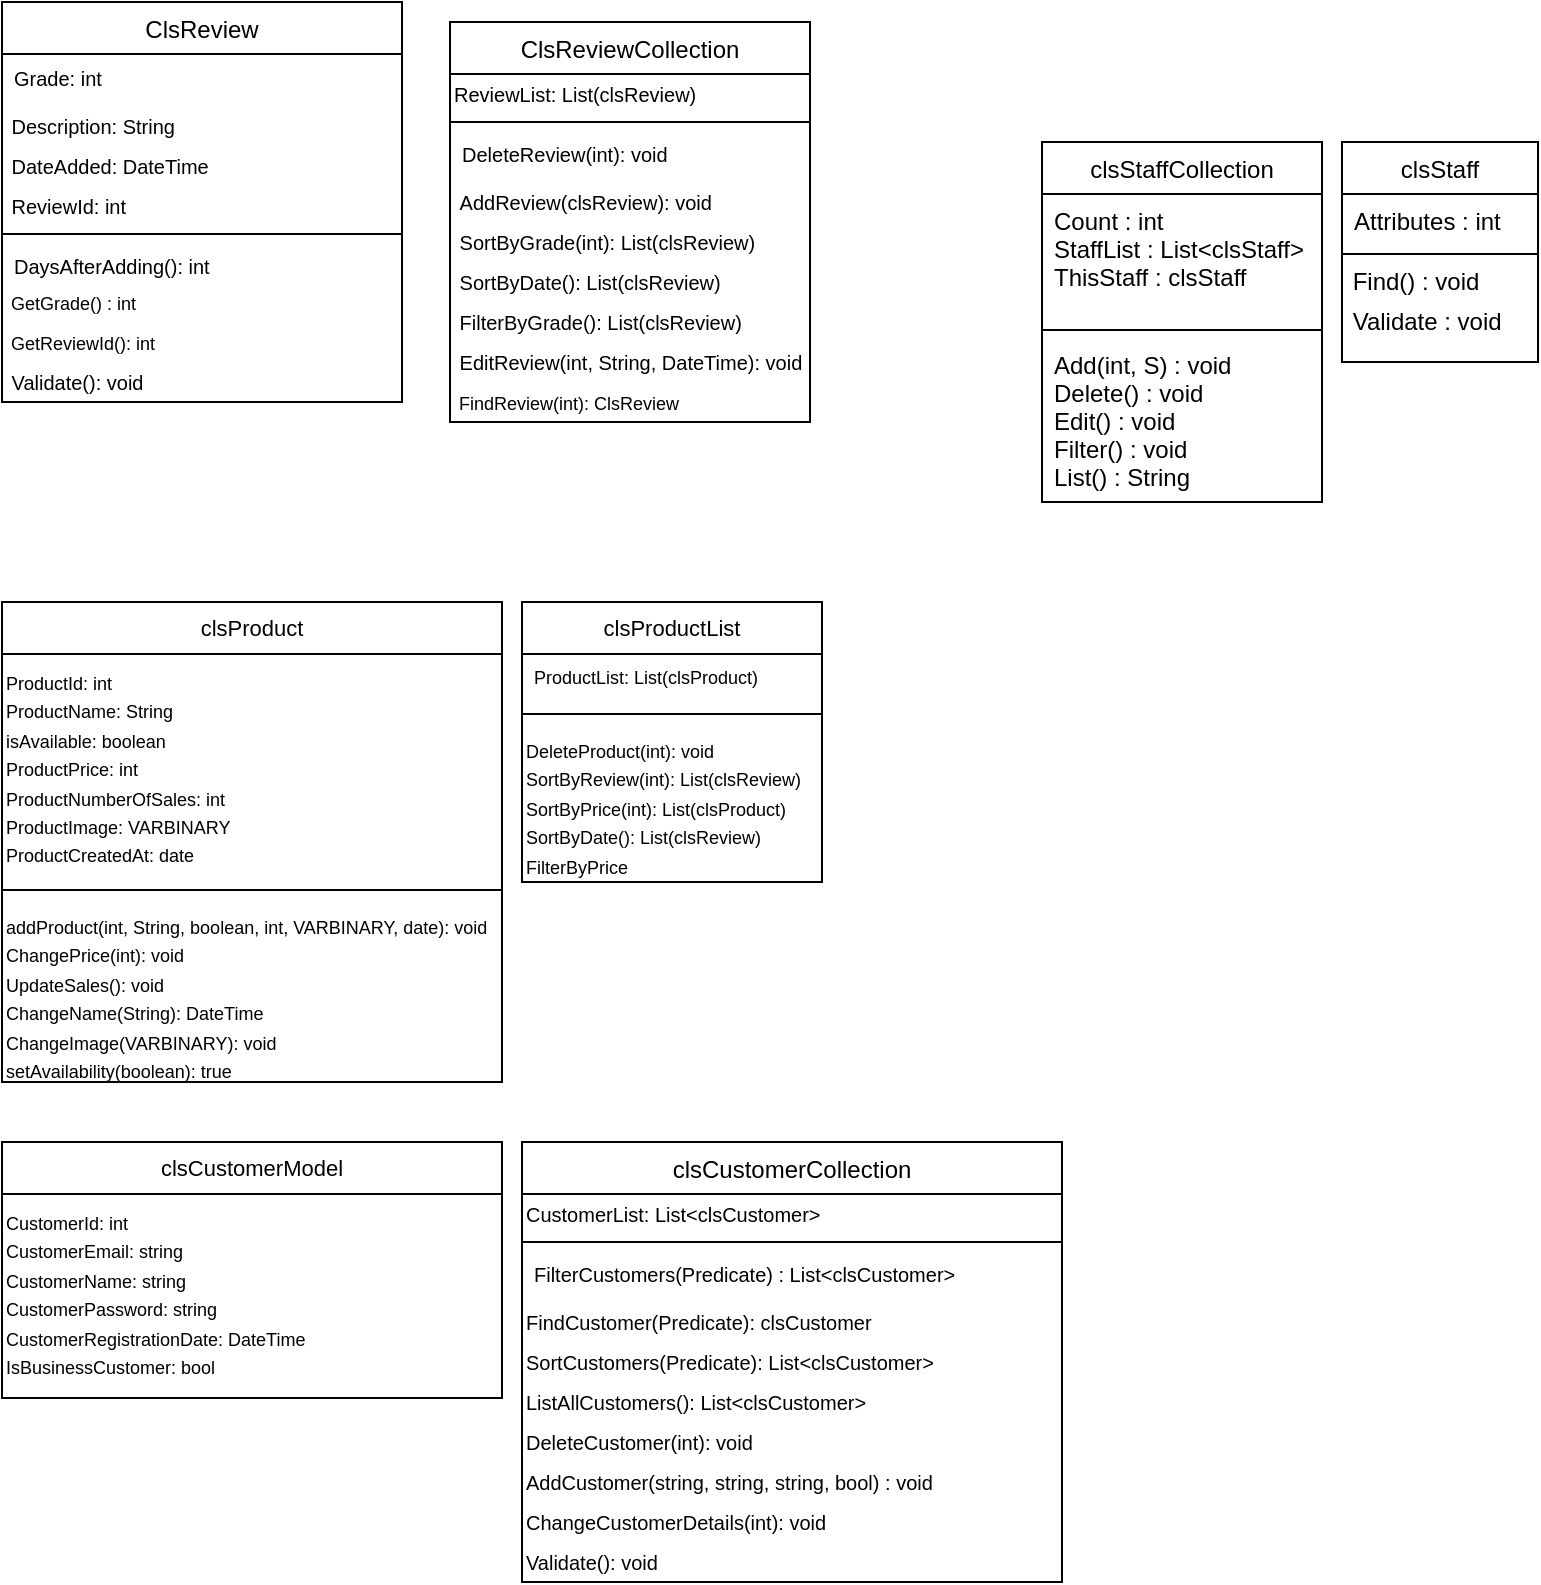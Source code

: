 <mxfile version="12.7.3" type="device"><diagram id="C5RBs43oDa-KdzZeNtuy" name="Page-1"><mxGraphModel dx="2060" dy="1137" grid="1" gridSize="10" guides="1" tooltips="1" connect="1" arrows="1" fold="1" page="1" pageScale="1" pageWidth="827" pageHeight="1169" math="0" shadow="0"><root><mxCell id="WIyWlLk6GJQsqaUBKTNV-0"/><mxCell id="WIyWlLk6GJQsqaUBKTNV-1" parent="WIyWlLk6GJQsqaUBKTNV-0"/><mxCell id="zkfFHV4jXpPFQw0GAbJ--0" value="clsStaffCollection" style="swimlane;fontStyle=0;align=center;verticalAlign=top;childLayout=stackLayout;horizontal=1;startSize=26;horizontalStack=0;resizeParent=1;resizeLast=0;collapsible=1;marginBottom=0;rounded=0;shadow=0;strokeWidth=1;" parent="WIyWlLk6GJQsqaUBKTNV-1" vertex="1"><mxGeometry x="530" y="130" width="140" height="180" as="geometry"><mxRectangle x="230" y="140" width="160" height="26" as="alternateBounds"/></mxGeometry></mxCell><mxCell id="zkfFHV4jXpPFQw0GAbJ--2" value="Count : int&#10;StaffList : List&lt;clsStaff&gt;&#10;ThisStaff : clsStaff" style="text;align=left;verticalAlign=top;spacingLeft=4;spacingRight=4;overflow=hidden;rotatable=0;points=[[0,0.5],[1,0.5]];portConstraint=eastwest;rounded=0;shadow=0;html=0;" parent="zkfFHV4jXpPFQw0GAbJ--0" vertex="1"><mxGeometry y="26" width="140" height="64" as="geometry"/></mxCell><mxCell id="zkfFHV4jXpPFQw0GAbJ--4" value="" style="line;html=1;strokeWidth=1;align=left;verticalAlign=middle;spacingTop=-1;spacingLeft=3;spacingRight=3;rotatable=0;labelPosition=right;points=[];portConstraint=eastwest;" parent="zkfFHV4jXpPFQw0GAbJ--0" vertex="1"><mxGeometry y="90" width="140" height="8" as="geometry"/></mxCell><mxCell id="zkfFHV4jXpPFQw0GAbJ--5" value="Add(int, S) : void&#10;Delete() : void&#10;Edit() : void&#10;Filter() : void&#10;List() : String" style="text;align=left;verticalAlign=top;spacingLeft=4;spacingRight=4;overflow=hidden;rotatable=0;points=[[0,0.5],[1,0.5]];portConstraint=eastwest;" parent="zkfFHV4jXpPFQw0GAbJ--0" vertex="1"><mxGeometry y="98" width="140" height="82" as="geometry"/></mxCell><mxCell id="zr9I7Tr6pkjSFJ7Eo5gw-0" style="edgeStyle=orthogonalEdgeStyle;rounded=0;orthogonalLoop=1;jettySize=auto;html=1;exitX=1;exitY=0.5;exitDx=0;exitDy=0;" parent="zkfFHV4jXpPFQw0GAbJ--0" source="zkfFHV4jXpPFQw0GAbJ--2" target="zkfFHV4jXpPFQw0GAbJ--2" edge="1"><mxGeometry relative="1" as="geometry"/></mxCell><mxCell id="zr9I7Tr6pkjSFJ7Eo5gw-1" style="edgeStyle=orthogonalEdgeStyle;rounded=0;orthogonalLoop=1;jettySize=auto;html=1;exitX=1;exitY=0.5;exitDx=0;exitDy=0;" parent="zkfFHV4jXpPFQw0GAbJ--0" source="zkfFHV4jXpPFQw0GAbJ--5" target="zkfFHV4jXpPFQw0GAbJ--5" edge="1"><mxGeometry relative="1" as="geometry"/></mxCell><mxCell id="zkfFHV4jXpPFQw0GAbJ--17" value="clsStaff" style="swimlane;fontStyle=0;align=center;verticalAlign=top;childLayout=stackLayout;horizontal=1;startSize=26;horizontalStack=0;resizeParent=1;resizeLast=0;collapsible=1;marginBottom=0;rounded=0;shadow=0;strokeWidth=1;" parent="WIyWlLk6GJQsqaUBKTNV-1" vertex="1"><mxGeometry x="680" y="130" width="98" height="110" as="geometry"><mxRectangle x="550" y="140" width="160" height="26" as="alternateBounds"/></mxGeometry></mxCell><mxCell id="zkfFHV4jXpPFQw0GAbJ--19" value="Attributes : int" style="text;align=left;verticalAlign=top;spacingLeft=4;spacingRight=4;overflow=hidden;rotatable=0;points=[[0,0.5],[1,0.5]];portConstraint=eastwest;rounded=0;shadow=0;html=0;" parent="zkfFHV4jXpPFQw0GAbJ--17" vertex="1"><mxGeometry y="26" width="98" height="26" as="geometry"/></mxCell><mxCell id="zkfFHV4jXpPFQw0GAbJ--23" value="" style="line;html=1;strokeWidth=1;align=left;verticalAlign=middle;spacingTop=-1;spacingLeft=3;spacingRight=3;rotatable=0;labelPosition=right;points=[];portConstraint=eastwest;" parent="zkfFHV4jXpPFQw0GAbJ--17" vertex="1"><mxGeometry y="52" width="98" height="8" as="geometry"/></mxCell><mxCell id="5dhsF2KvYgqkiXQO9fp8-1" value="&amp;nbsp;Find() : void" style="text;html=1;strokeColor=none;fillColor=none;align=left;verticalAlign=middle;whiteSpace=wrap;rounded=0;" parent="zkfFHV4jXpPFQw0GAbJ--17" vertex="1"><mxGeometry y="60" width="98" height="20" as="geometry"/></mxCell><mxCell id="5dhsF2KvYgqkiXQO9fp8-2" value="&amp;nbsp;Validate : void" style="text;html=1;strokeColor=none;fillColor=none;align=left;verticalAlign=middle;whiteSpace=wrap;rounded=0;" parent="zkfFHV4jXpPFQw0GAbJ--17" vertex="1"><mxGeometry y="80" width="98" height="20" as="geometry"/></mxCell><mxCell id="zr9I7Tr6pkjSFJ7Eo5gw-5" value="ClsReview" style="swimlane;fontStyle=0;align=center;verticalAlign=top;childLayout=stackLayout;horizontal=1;startSize=26;horizontalStack=0;resizeParent=1;resizeParentMax=0;resizeLast=0;collapsible=1;marginBottom=0;" parent="WIyWlLk6GJQsqaUBKTNV-1" vertex="1"><mxGeometry x="10" y="60" width="200" height="200" as="geometry"/></mxCell><mxCell id="zr9I7Tr6pkjSFJ7Eo5gw-6" value="Grade: int&#10;" style="text;strokeColor=none;fillColor=none;align=left;verticalAlign=top;spacingLeft=4;spacingRight=4;overflow=hidden;rotatable=0;points=[[0,0.5],[1,0.5]];portConstraint=eastwest;fontSize=10;" parent="zr9I7Tr6pkjSFJ7Eo5gw-5" vertex="1"><mxGeometry y="26" width="200" height="26" as="geometry"/></mxCell><mxCell id="zr9I7Tr6pkjSFJ7Eo5gw-10" value="&amp;nbsp;Description: String" style="text;html=1;strokeColor=none;fillColor=none;align=left;verticalAlign=middle;whiteSpace=wrap;rounded=0;fontSize=10;" parent="zr9I7Tr6pkjSFJ7Eo5gw-5" vertex="1"><mxGeometry y="52" width="200" height="20" as="geometry"/></mxCell><mxCell id="zr9I7Tr6pkjSFJ7Eo5gw-11" value="&amp;nbsp;DateAdded: DateTime" style="text;html=1;strokeColor=none;fillColor=none;align=left;verticalAlign=middle;whiteSpace=wrap;rounded=0;fontSize=10;" parent="zr9I7Tr6pkjSFJ7Eo5gw-5" vertex="1"><mxGeometry y="72" width="200" height="20" as="geometry"/></mxCell><mxCell id="zr9I7Tr6pkjSFJ7Eo5gw-13" value="&amp;nbsp;ReviewId: int" style="text;html=1;strokeColor=none;fillColor=none;align=left;verticalAlign=middle;whiteSpace=wrap;rounded=0;fontSize=10;" parent="zr9I7Tr6pkjSFJ7Eo5gw-5" vertex="1"><mxGeometry y="92" width="200" height="20" as="geometry"/></mxCell><mxCell id="zr9I7Tr6pkjSFJ7Eo5gw-7" value="" style="line;strokeWidth=1;fillColor=none;align=left;verticalAlign=middle;spacingTop=-1;spacingLeft=3;spacingRight=3;rotatable=0;labelPosition=right;points=[];portConstraint=eastwest;" parent="zr9I7Tr6pkjSFJ7Eo5gw-5" vertex="1"><mxGeometry y="112" width="200" height="8" as="geometry"/></mxCell><mxCell id="zr9I7Tr6pkjSFJ7Eo5gw-8" value="DaysAfterAdding(): int" style="text;strokeColor=none;fillColor=none;align=left;verticalAlign=top;spacingLeft=4;spacingRight=4;overflow=hidden;rotatable=0;points=[[0,0.5],[1,0.5]];portConstraint=eastwest;fontSize=10;" parent="zr9I7Tr6pkjSFJ7Eo5gw-5" vertex="1"><mxGeometry y="120" width="200" height="20" as="geometry"/></mxCell><mxCell id="zr9I7Tr6pkjSFJ7Eo5gw-31" value="&lt;font style=&quot;font-size: 9px&quot;&gt;&amp;nbsp;GetGrade() : int&lt;/font&gt;" style="text;html=1;strokeColor=none;fillColor=none;align=left;verticalAlign=middle;whiteSpace=wrap;rounded=0;fontSize=12;" parent="zr9I7Tr6pkjSFJ7Eo5gw-5" vertex="1"><mxGeometry y="140" width="200" height="20" as="geometry"/></mxCell><mxCell id="zr9I7Tr6pkjSFJ7Eo5gw-32" value="&lt;font style=&quot;font-size: 9px&quot;&gt;&amp;nbsp;GetReviewId(): int&lt;br&gt;&lt;/font&gt;" style="text;html=1;strokeColor=none;fillColor=none;align=left;verticalAlign=middle;whiteSpace=wrap;rounded=0;fontSize=12;" parent="zr9I7Tr6pkjSFJ7Eo5gw-5" vertex="1"><mxGeometry y="160" width="200" height="20" as="geometry"/></mxCell><mxCell id="rpGWQLYKD86WexoY4fji-0" value="&lt;span style=&quot;font-size: x-small&quot;&gt;&amp;nbsp;Validate(): void&lt;/span&gt;" style="text;html=1;strokeColor=none;fillColor=none;align=left;verticalAlign=middle;whiteSpace=wrap;rounded=0;" parent="zr9I7Tr6pkjSFJ7Eo5gw-5" vertex="1"><mxGeometry y="180" width="200" height="20" as="geometry"/></mxCell><mxCell id="zr9I7Tr6pkjSFJ7Eo5gw-20" value="ClsReviewCollection" style="swimlane;fontStyle=0;align=center;verticalAlign=top;childLayout=stackLayout;horizontal=1;startSize=26;horizontalStack=0;resizeParent=1;resizeParentMax=0;resizeLast=0;collapsible=1;marginBottom=0;fontSize=12;" parent="WIyWlLk6GJQsqaUBKTNV-1" vertex="1"><mxGeometry x="234" y="70" width="180" height="200" as="geometry"/></mxCell><mxCell id="zr9I7Tr6pkjSFJ7Eo5gw-24" value="&lt;span style=&quot;white-space: nowrap; font-size: 10px;&quot;&gt;ReviewList: List(clsReview)&lt;/span&gt;" style="text;html=1;strokeColor=none;fillColor=none;align=left;verticalAlign=middle;whiteSpace=wrap;rounded=0;fontSize=10;" parent="zr9I7Tr6pkjSFJ7Eo5gw-20" vertex="1"><mxGeometry y="26" width="180" height="20" as="geometry"/></mxCell><mxCell id="zr9I7Tr6pkjSFJ7Eo5gw-22" value="" style="line;strokeWidth=1;fillColor=none;align=left;verticalAlign=middle;spacingTop=-1;spacingLeft=3;spacingRight=3;rotatable=0;labelPosition=right;points=[];portConstraint=eastwest;" parent="zr9I7Tr6pkjSFJ7Eo5gw-20" vertex="1"><mxGeometry y="46" width="180" height="8" as="geometry"/></mxCell><mxCell id="zr9I7Tr6pkjSFJ7Eo5gw-23" value="DeleteReview(int): void" style="text;strokeColor=none;fillColor=none;align=left;verticalAlign=top;spacingLeft=4;spacingRight=4;overflow=hidden;rotatable=0;points=[[0,0.5],[1,0.5]];portConstraint=eastwest;fontSize=10;" parent="zr9I7Tr6pkjSFJ7Eo5gw-20" vertex="1"><mxGeometry y="54" width="180" height="26" as="geometry"/></mxCell><mxCell id="zr9I7Tr6pkjSFJ7Eo5gw-25" value="&amp;nbsp;AddReview(clsReview): void" style="text;html=1;strokeColor=none;fillColor=none;align=left;verticalAlign=middle;whiteSpace=wrap;rounded=0;fontSize=10;" parent="zr9I7Tr6pkjSFJ7Eo5gw-20" vertex="1"><mxGeometry y="80" width="180" height="20" as="geometry"/></mxCell><mxCell id="zr9I7Tr6pkjSFJ7Eo5gw-27" value="&amp;nbsp;SortByGrade(int): List(clsReview)" style="text;html=1;strokeColor=none;fillColor=none;align=left;verticalAlign=middle;whiteSpace=wrap;rounded=0;fontSize=10;" parent="zr9I7Tr6pkjSFJ7Eo5gw-20" vertex="1"><mxGeometry y="100" width="180" height="20" as="geometry"/></mxCell><mxCell id="zr9I7Tr6pkjSFJ7Eo5gw-29" value="&amp;nbsp;SortByDate(): List(clsReview)" style="text;html=1;strokeColor=none;fillColor=none;align=left;verticalAlign=middle;whiteSpace=wrap;rounded=0;fontSize=10;" parent="zr9I7Tr6pkjSFJ7Eo5gw-20" vertex="1"><mxGeometry y="120" width="180" height="20" as="geometry"/></mxCell><mxCell id="zr9I7Tr6pkjSFJ7Eo5gw-30" value="&amp;nbsp;FilterByGrade(): List(clsReview)" style="text;html=1;strokeColor=none;fillColor=none;align=left;verticalAlign=middle;whiteSpace=wrap;rounded=0;fontSize=10;" parent="zr9I7Tr6pkjSFJ7Eo5gw-20" vertex="1"><mxGeometry y="140" width="180" height="20" as="geometry"/></mxCell><mxCell id="zr9I7Tr6pkjSFJ7Eo5gw-12" value="&lt;font style=&quot;font-size: 10px&quot;&gt;&amp;nbsp;EditReview(int, String, DateTime): void&lt;/font&gt;" style="text;html=1;strokeColor=none;fillColor=none;align=left;verticalAlign=middle;whiteSpace=wrap;rounded=0;" parent="zr9I7Tr6pkjSFJ7Eo5gw-20" vertex="1"><mxGeometry y="160" width="180" height="20" as="geometry"/></mxCell><mxCell id="rpGWQLYKD86WexoY4fji-1" value="&lt;font style=&quot;font-size: 9px&quot;&gt;&amp;nbsp;FindReview(int): ClsReview&lt;/font&gt;" style="text;html=1;strokeColor=none;fillColor=none;align=left;verticalAlign=middle;whiteSpace=wrap;rounded=0;" parent="zr9I7Tr6pkjSFJ7Eo5gw-20" vertex="1"><mxGeometry y="180" width="180" height="20" as="geometry"/></mxCell><mxCell id="9YZArwdCo8p-yGKqYNYX-17" value="clsProduct" style="swimlane;fontStyle=0;align=center;verticalAlign=top;childLayout=stackLayout;horizontal=1;startSize=26;horizontalStack=0;resizeParent=1;resizeLast=0;collapsible=1;marginBottom=0;rounded=0;shadow=0;strokeWidth=1;fontSize=11;" parent="WIyWlLk6GJQsqaUBKTNV-1" vertex="1"><mxGeometry x="10" y="360" width="250" height="240" as="geometry"><mxRectangle x="130" y="380" width="160" height="26" as="alternateBounds"/></mxGeometry></mxCell><mxCell id="9YZArwdCo8p-yGKqYNYX-19" value="&lt;font style=&quot;font-size: 9px&quot;&gt;ProductId: int&lt;br&gt;ProductName: String&lt;br&gt;isAvailable: boolean&lt;br&gt;ProductPrice: int&lt;br&gt;ProductNumberOfSales: int&lt;br&gt;ProductImage: VARBINARY&lt;br&gt;ProductCreatedAt: date&lt;br&gt;&lt;br&gt;&lt;/font&gt;" style="text;html=1;" parent="9YZArwdCo8p-yGKqYNYX-17" vertex="1"><mxGeometry y="26" width="250" height="114" as="geometry"/></mxCell><mxCell id="9YZArwdCo8p-yGKqYNYX-30" value="" style="line;html=1;strokeWidth=1;align=left;verticalAlign=middle;spacingTop=-1;spacingLeft=3;spacingRight=3;rotatable=0;labelPosition=right;points=[];portConstraint=eastwest;" parent="9YZArwdCo8p-yGKqYNYX-17" vertex="1"><mxGeometry y="140" width="250" height="8" as="geometry"/></mxCell><mxCell id="9YZArwdCo8p-yGKqYNYX-21" value="&lt;font style=&quot;font-size: 9px&quot;&gt;addProduct(int, String, boolean, int, VARBINARY, date): void&lt;br&gt;ChangePrice(int): void&lt;br&gt;UpdateSales(): void&lt;br&gt;ChangeName(String): DateTime&lt;br&gt;ChangeImage(VARBINARY): void&lt;br&gt;setAvailability(boolean): true&lt;/font&gt;" style="text;html=1;" parent="9YZArwdCo8p-yGKqYNYX-17" vertex="1"><mxGeometry y="148" width="250" height="92" as="geometry"/></mxCell><mxCell id="9YZArwdCo8p-yGKqYNYX-22" value="clsProductList" style="swimlane;fontStyle=0;align=center;verticalAlign=top;childLayout=stackLayout;horizontal=1;startSize=26;horizontalStack=0;resizeParent=1;resizeLast=0;collapsible=1;marginBottom=0;rounded=0;shadow=0;strokeWidth=1;fontSize=11;" parent="WIyWlLk6GJQsqaUBKTNV-1" vertex="1"><mxGeometry x="270" y="360" width="150" height="140" as="geometry"><mxRectangle x="340" y="380" width="170" height="26" as="alternateBounds"/></mxGeometry></mxCell><mxCell id="9YZArwdCo8p-yGKqYNYX-23" value="ProductList: List(clsProduct)" style="text;align=left;verticalAlign=top;spacingLeft=4;spacingRight=4;overflow=hidden;rotatable=0;points=[[0,0.5],[1,0.5]];portConstraint=eastwest;fontSize=9;" parent="9YZArwdCo8p-yGKqYNYX-22" vertex="1"><mxGeometry y="26" width="150" height="26" as="geometry"/></mxCell><mxCell id="9YZArwdCo8p-yGKqYNYX-24" value="" style="line;html=1;strokeWidth=1;align=left;verticalAlign=middle;spacingTop=-1;spacingLeft=3;spacingRight=3;rotatable=0;labelPosition=right;points=[];portConstraint=eastwest;" parent="9YZArwdCo8p-yGKqYNYX-22" vertex="1"><mxGeometry y="52" width="150" height="8" as="geometry"/></mxCell><mxCell id="9YZArwdCo8p-yGKqYNYX-25" value="&lt;font style=&quot;font-size: 9px&quot;&gt;DeleteProduct(int): void&lt;br&gt;SortByReview(int): List(clsReview)&lt;br&gt;SortByPrice(int): List(clsProduct)&lt;br&gt;SortByDate(): List(clsReview)&lt;br&gt;FilterByPrice&lt;/font&gt;" style="text;html=1;" parent="9YZArwdCo8p-yGKqYNYX-22" vertex="1"><mxGeometry y="60" width="150" height="80" as="geometry"/></mxCell><mxCell id="r3yyz2FJ0WJUD2Cwhg8p-0" value="clsCustomerModel" style="swimlane;fontStyle=0;align=center;verticalAlign=top;childLayout=stackLayout;horizontal=1;startSize=26;horizontalStack=0;resizeParent=1;resizeLast=0;collapsible=1;marginBottom=0;rounded=0;shadow=0;strokeWidth=1;fontSize=11;" parent="WIyWlLk6GJQsqaUBKTNV-1" vertex="1"><mxGeometry x="10" y="630" width="250" height="128" as="geometry"><mxRectangle x="130" y="380" width="160" height="26" as="alternateBounds"/></mxGeometry></mxCell><mxCell id="r3yyz2FJ0WJUD2Cwhg8p-1" value="&lt;font style=&quot;font-size: 9px&quot;&gt;CustomerId: int&lt;br&gt;CustomerEmail: string&lt;br&gt;CustomerName: string&lt;br&gt;CustomerPassword: string&lt;br&gt;CustomerRegistrationDate: DateTime&lt;br&gt;IsBusinessCustomer: bool&lt;br&gt;&lt;/font&gt;" style="text;html=1;" parent="r3yyz2FJ0WJUD2Cwhg8p-0" vertex="1"><mxGeometry y="26" width="250" height="94" as="geometry"/></mxCell><mxCell id="r3yyz2FJ0WJUD2Cwhg8p-4" value="clsCustomerCollection" style="swimlane;fontStyle=0;align=center;verticalAlign=top;childLayout=stackLayout;horizontal=1;startSize=26;horizontalStack=0;resizeParent=1;resizeParentMax=0;resizeLast=0;collapsible=1;marginBottom=0;fontSize=12;" parent="WIyWlLk6GJQsqaUBKTNV-1" vertex="1"><mxGeometry x="270" y="630" width="270" height="220" as="geometry"/></mxCell><mxCell id="r3yyz2FJ0WJUD2Cwhg8p-5" value="&lt;span style=&quot;white-space: nowrap ; font-size: 10px&quot;&gt;CustomerList: List&amp;lt;clsCustomer&amp;gt;&lt;/span&gt;" style="text;html=1;strokeColor=none;fillColor=none;align=left;verticalAlign=middle;whiteSpace=wrap;rounded=0;fontSize=10;" parent="r3yyz2FJ0WJUD2Cwhg8p-4" vertex="1"><mxGeometry y="26" width="270" height="20" as="geometry"/></mxCell><mxCell id="r3yyz2FJ0WJUD2Cwhg8p-6" value="" style="line;strokeWidth=1;fillColor=none;align=left;verticalAlign=middle;spacingTop=-1;spacingLeft=3;spacingRight=3;rotatable=0;labelPosition=right;points=[];portConstraint=eastwest;" parent="r3yyz2FJ0WJUD2Cwhg8p-4" vertex="1"><mxGeometry y="46" width="270" height="8" as="geometry"/></mxCell><mxCell id="r3yyz2FJ0WJUD2Cwhg8p-7" value="FilterCustomers(Predicate) : List&lt;clsCustomer&gt;" style="text;strokeColor=none;fillColor=none;align=left;verticalAlign=top;spacingLeft=4;spacingRight=4;overflow=hidden;rotatable=0;points=[[0,0.5],[1,0.5]];portConstraint=eastwest;fontSize=10;" parent="r3yyz2FJ0WJUD2Cwhg8p-4" vertex="1"><mxGeometry y="54" width="270" height="26" as="geometry"/></mxCell><mxCell id="r3yyz2FJ0WJUD2Cwhg8p-8" value="FindCustomer(Predicate): clsCustomer" style="text;html=1;strokeColor=none;fillColor=none;align=left;verticalAlign=middle;whiteSpace=wrap;rounded=0;fontSize=10;" parent="r3yyz2FJ0WJUD2Cwhg8p-4" vertex="1"><mxGeometry y="80" width="270" height="20" as="geometry"/></mxCell><mxCell id="r3yyz2FJ0WJUD2Cwhg8p-9" value="SortCustomers(Predicate): List&amp;lt;clsCustomer&amp;gt;" style="text;html=1;strokeColor=none;fillColor=none;align=left;verticalAlign=middle;whiteSpace=wrap;rounded=0;fontSize=10;" parent="r3yyz2FJ0WJUD2Cwhg8p-4" vertex="1"><mxGeometry y="100" width="270" height="20" as="geometry"/></mxCell><mxCell id="r3yyz2FJ0WJUD2Cwhg8p-10" value="ListAllCustomers(): List&amp;lt;clsCustomer&amp;gt;" style="text;html=1;strokeColor=none;fillColor=none;align=left;verticalAlign=middle;whiteSpace=wrap;rounded=0;fontSize=10;" parent="r3yyz2FJ0WJUD2Cwhg8p-4" vertex="1"><mxGeometry y="120" width="270" height="20" as="geometry"/></mxCell><mxCell id="4teHySgLaA4iQlNJU0hd-2" value="DeleteCustomer(int): void" style="text;html=1;strokeColor=none;fillColor=none;align=left;verticalAlign=middle;whiteSpace=wrap;rounded=0;fontSize=10;" vertex="1" parent="r3yyz2FJ0WJUD2Cwhg8p-4"><mxGeometry y="140" width="270" height="20" as="geometry"/></mxCell><mxCell id="4teHySgLaA4iQlNJU0hd-3" value="AddCustomer(string, string, string, bool) : void" style="text;html=1;strokeColor=none;fillColor=none;align=left;verticalAlign=middle;whiteSpace=wrap;rounded=0;fontSize=10;" vertex="1" parent="r3yyz2FJ0WJUD2Cwhg8p-4"><mxGeometry y="160" width="270" height="20" as="geometry"/></mxCell><mxCell id="4teHySgLaA4iQlNJU0hd-4" value="ChangeCustomerDetails(int): void" style="text;html=1;strokeColor=none;fillColor=none;align=left;verticalAlign=middle;whiteSpace=wrap;rounded=0;fontSize=10;" vertex="1" parent="r3yyz2FJ0WJUD2Cwhg8p-4"><mxGeometry y="180" width="270" height="20" as="geometry"/></mxCell><mxCell id="4teHySgLaA4iQlNJU0hd-5" value="Validate(): void" style="text;html=1;strokeColor=none;fillColor=none;align=left;verticalAlign=middle;whiteSpace=wrap;rounded=0;fontSize=10;" vertex="1" parent="r3yyz2FJ0WJUD2Cwhg8p-4"><mxGeometry y="200" width="270" height="20" as="geometry"/></mxCell></root></mxGraphModel></diagram></mxfile>